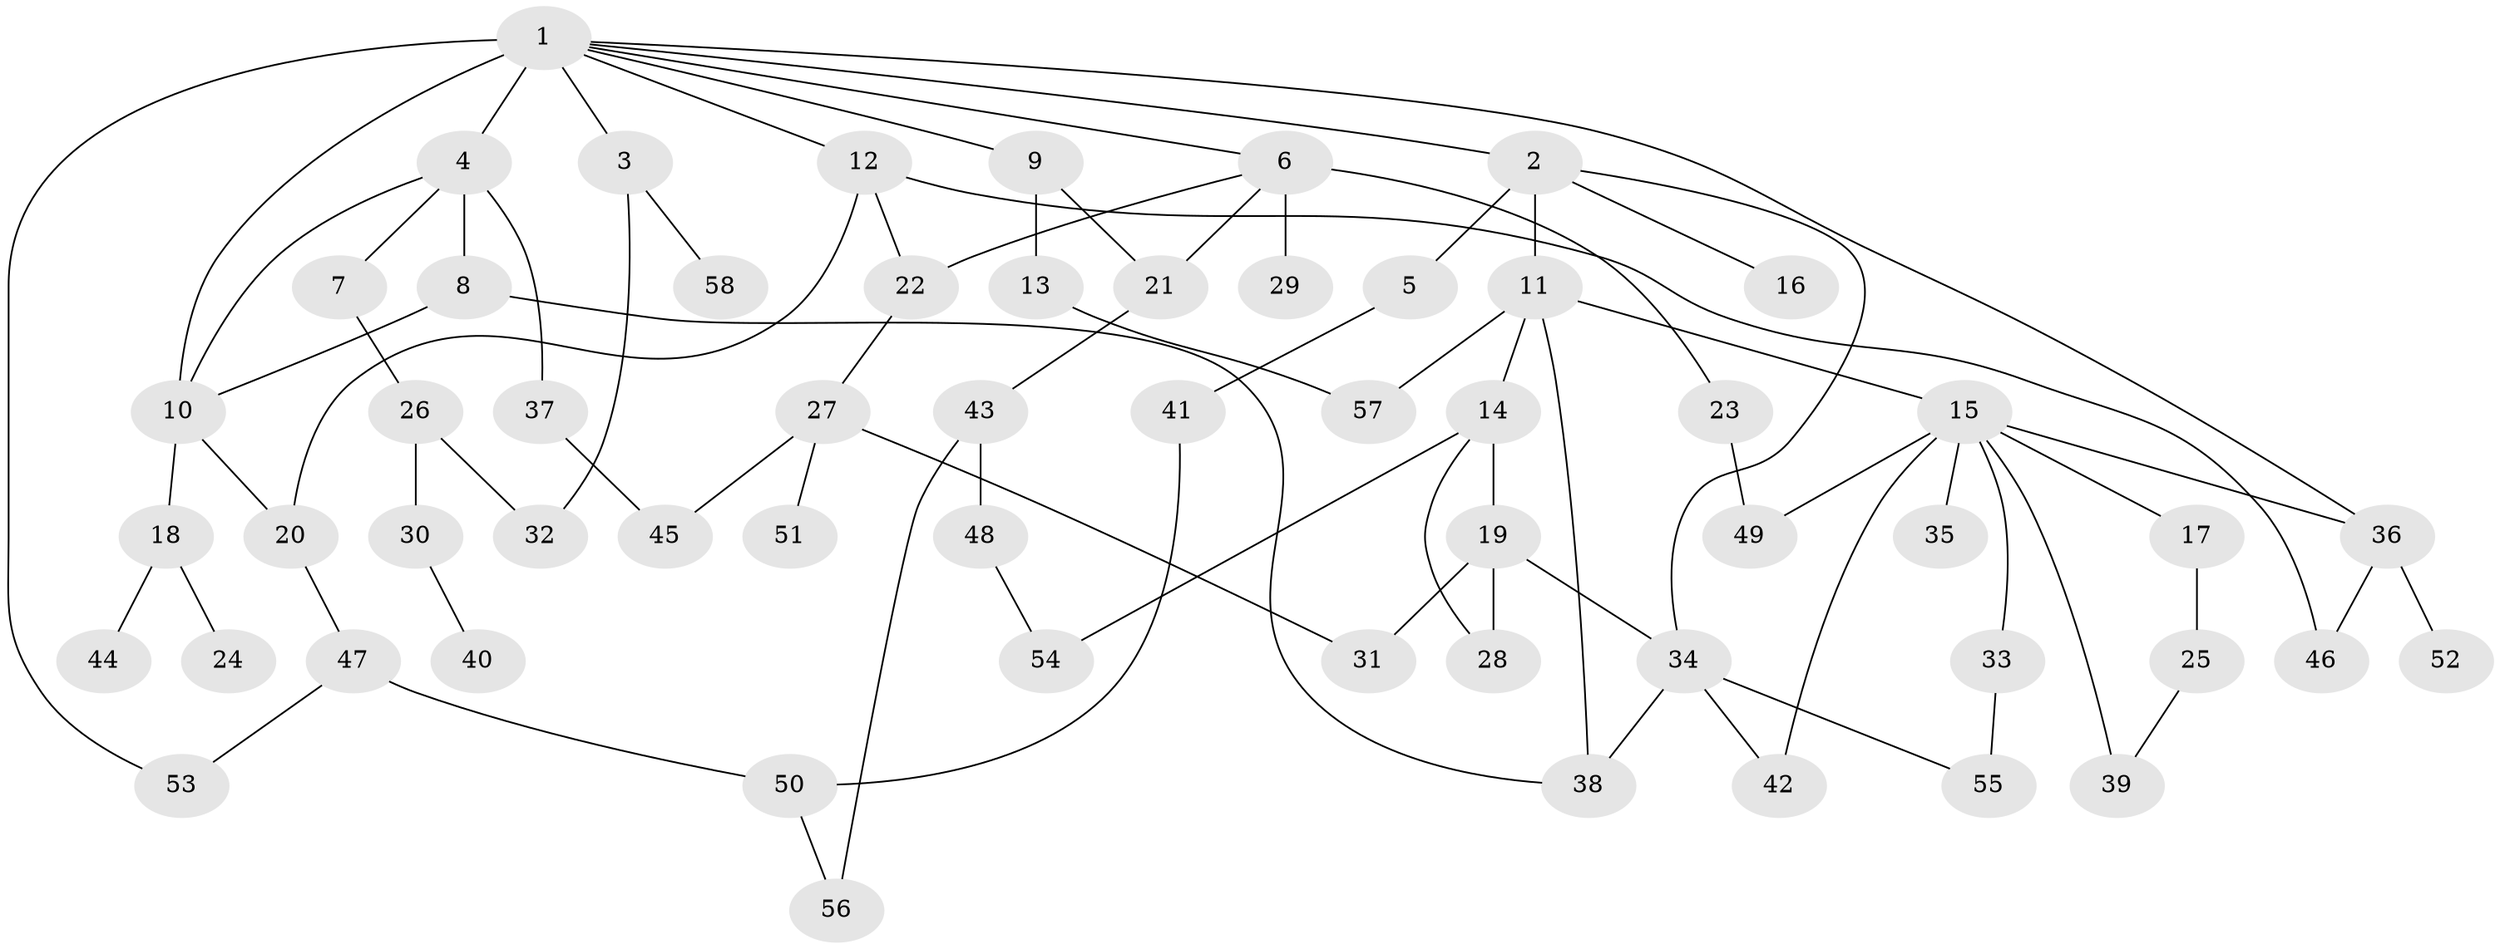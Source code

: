 // original degree distribution, {13: 0.008695652173913044, 6: 0.017391304347826087, 4: 0.10434782608695652, 5: 0.06086956521739131, 3: 0.19130434782608696, 1: 0.34782608695652173, 2: 0.26956521739130435}
// Generated by graph-tools (version 1.1) at 2025/33/03/09/25 02:33:59]
// undirected, 58 vertices, 80 edges
graph export_dot {
graph [start="1"]
  node [color=gray90,style=filled];
  1;
  2;
  3;
  4;
  5;
  6;
  7;
  8;
  9;
  10;
  11;
  12;
  13;
  14;
  15;
  16;
  17;
  18;
  19;
  20;
  21;
  22;
  23;
  24;
  25;
  26;
  27;
  28;
  29;
  30;
  31;
  32;
  33;
  34;
  35;
  36;
  37;
  38;
  39;
  40;
  41;
  42;
  43;
  44;
  45;
  46;
  47;
  48;
  49;
  50;
  51;
  52;
  53;
  54;
  55;
  56;
  57;
  58;
  1 -- 2 [weight=1.0];
  1 -- 3 [weight=1.0];
  1 -- 4 [weight=1.0];
  1 -- 6 [weight=1.0];
  1 -- 9 [weight=1.0];
  1 -- 10 [weight=4.0];
  1 -- 12 [weight=1.0];
  1 -- 36 [weight=1.0];
  1 -- 53 [weight=1.0];
  2 -- 5 [weight=1.0];
  2 -- 11 [weight=1.0];
  2 -- 16 [weight=1.0];
  2 -- 34 [weight=1.0];
  3 -- 32 [weight=1.0];
  3 -- 58 [weight=1.0];
  4 -- 7 [weight=1.0];
  4 -- 8 [weight=3.0];
  4 -- 10 [weight=1.0];
  4 -- 37 [weight=1.0];
  5 -- 41 [weight=1.0];
  6 -- 21 [weight=1.0];
  6 -- 22 [weight=1.0];
  6 -- 23 [weight=1.0];
  6 -- 29 [weight=3.0];
  7 -- 26 [weight=1.0];
  8 -- 10 [weight=1.0];
  8 -- 38 [weight=1.0];
  9 -- 13 [weight=1.0];
  9 -- 21 [weight=1.0];
  10 -- 18 [weight=1.0];
  10 -- 20 [weight=1.0];
  11 -- 14 [weight=1.0];
  11 -- 15 [weight=1.0];
  11 -- 38 [weight=1.0];
  11 -- 57 [weight=1.0];
  12 -- 20 [weight=1.0];
  12 -- 22 [weight=1.0];
  12 -- 46 [weight=1.0];
  13 -- 57 [weight=1.0];
  14 -- 19 [weight=1.0];
  14 -- 28 [weight=1.0];
  14 -- 54 [weight=1.0];
  15 -- 17 [weight=1.0];
  15 -- 33 [weight=1.0];
  15 -- 35 [weight=1.0];
  15 -- 36 [weight=1.0];
  15 -- 39 [weight=1.0];
  15 -- 42 [weight=1.0];
  15 -- 49 [weight=1.0];
  17 -- 25 [weight=1.0];
  18 -- 24 [weight=1.0];
  18 -- 44 [weight=1.0];
  19 -- 28 [weight=1.0];
  19 -- 31 [weight=1.0];
  19 -- 34 [weight=1.0];
  20 -- 47 [weight=1.0];
  21 -- 43 [weight=1.0];
  22 -- 27 [weight=1.0];
  23 -- 49 [weight=1.0];
  25 -- 39 [weight=1.0];
  26 -- 30 [weight=1.0];
  26 -- 32 [weight=1.0];
  27 -- 31 [weight=1.0];
  27 -- 45 [weight=1.0];
  27 -- 51 [weight=1.0];
  30 -- 40 [weight=1.0];
  33 -- 55 [weight=1.0];
  34 -- 38 [weight=1.0];
  34 -- 42 [weight=1.0];
  34 -- 55 [weight=1.0];
  36 -- 46 [weight=1.0];
  36 -- 52 [weight=1.0];
  37 -- 45 [weight=1.0];
  41 -- 50 [weight=1.0];
  43 -- 48 [weight=1.0];
  43 -- 56 [weight=1.0];
  47 -- 50 [weight=1.0];
  47 -- 53 [weight=1.0];
  48 -- 54 [weight=1.0];
  50 -- 56 [weight=1.0];
}
